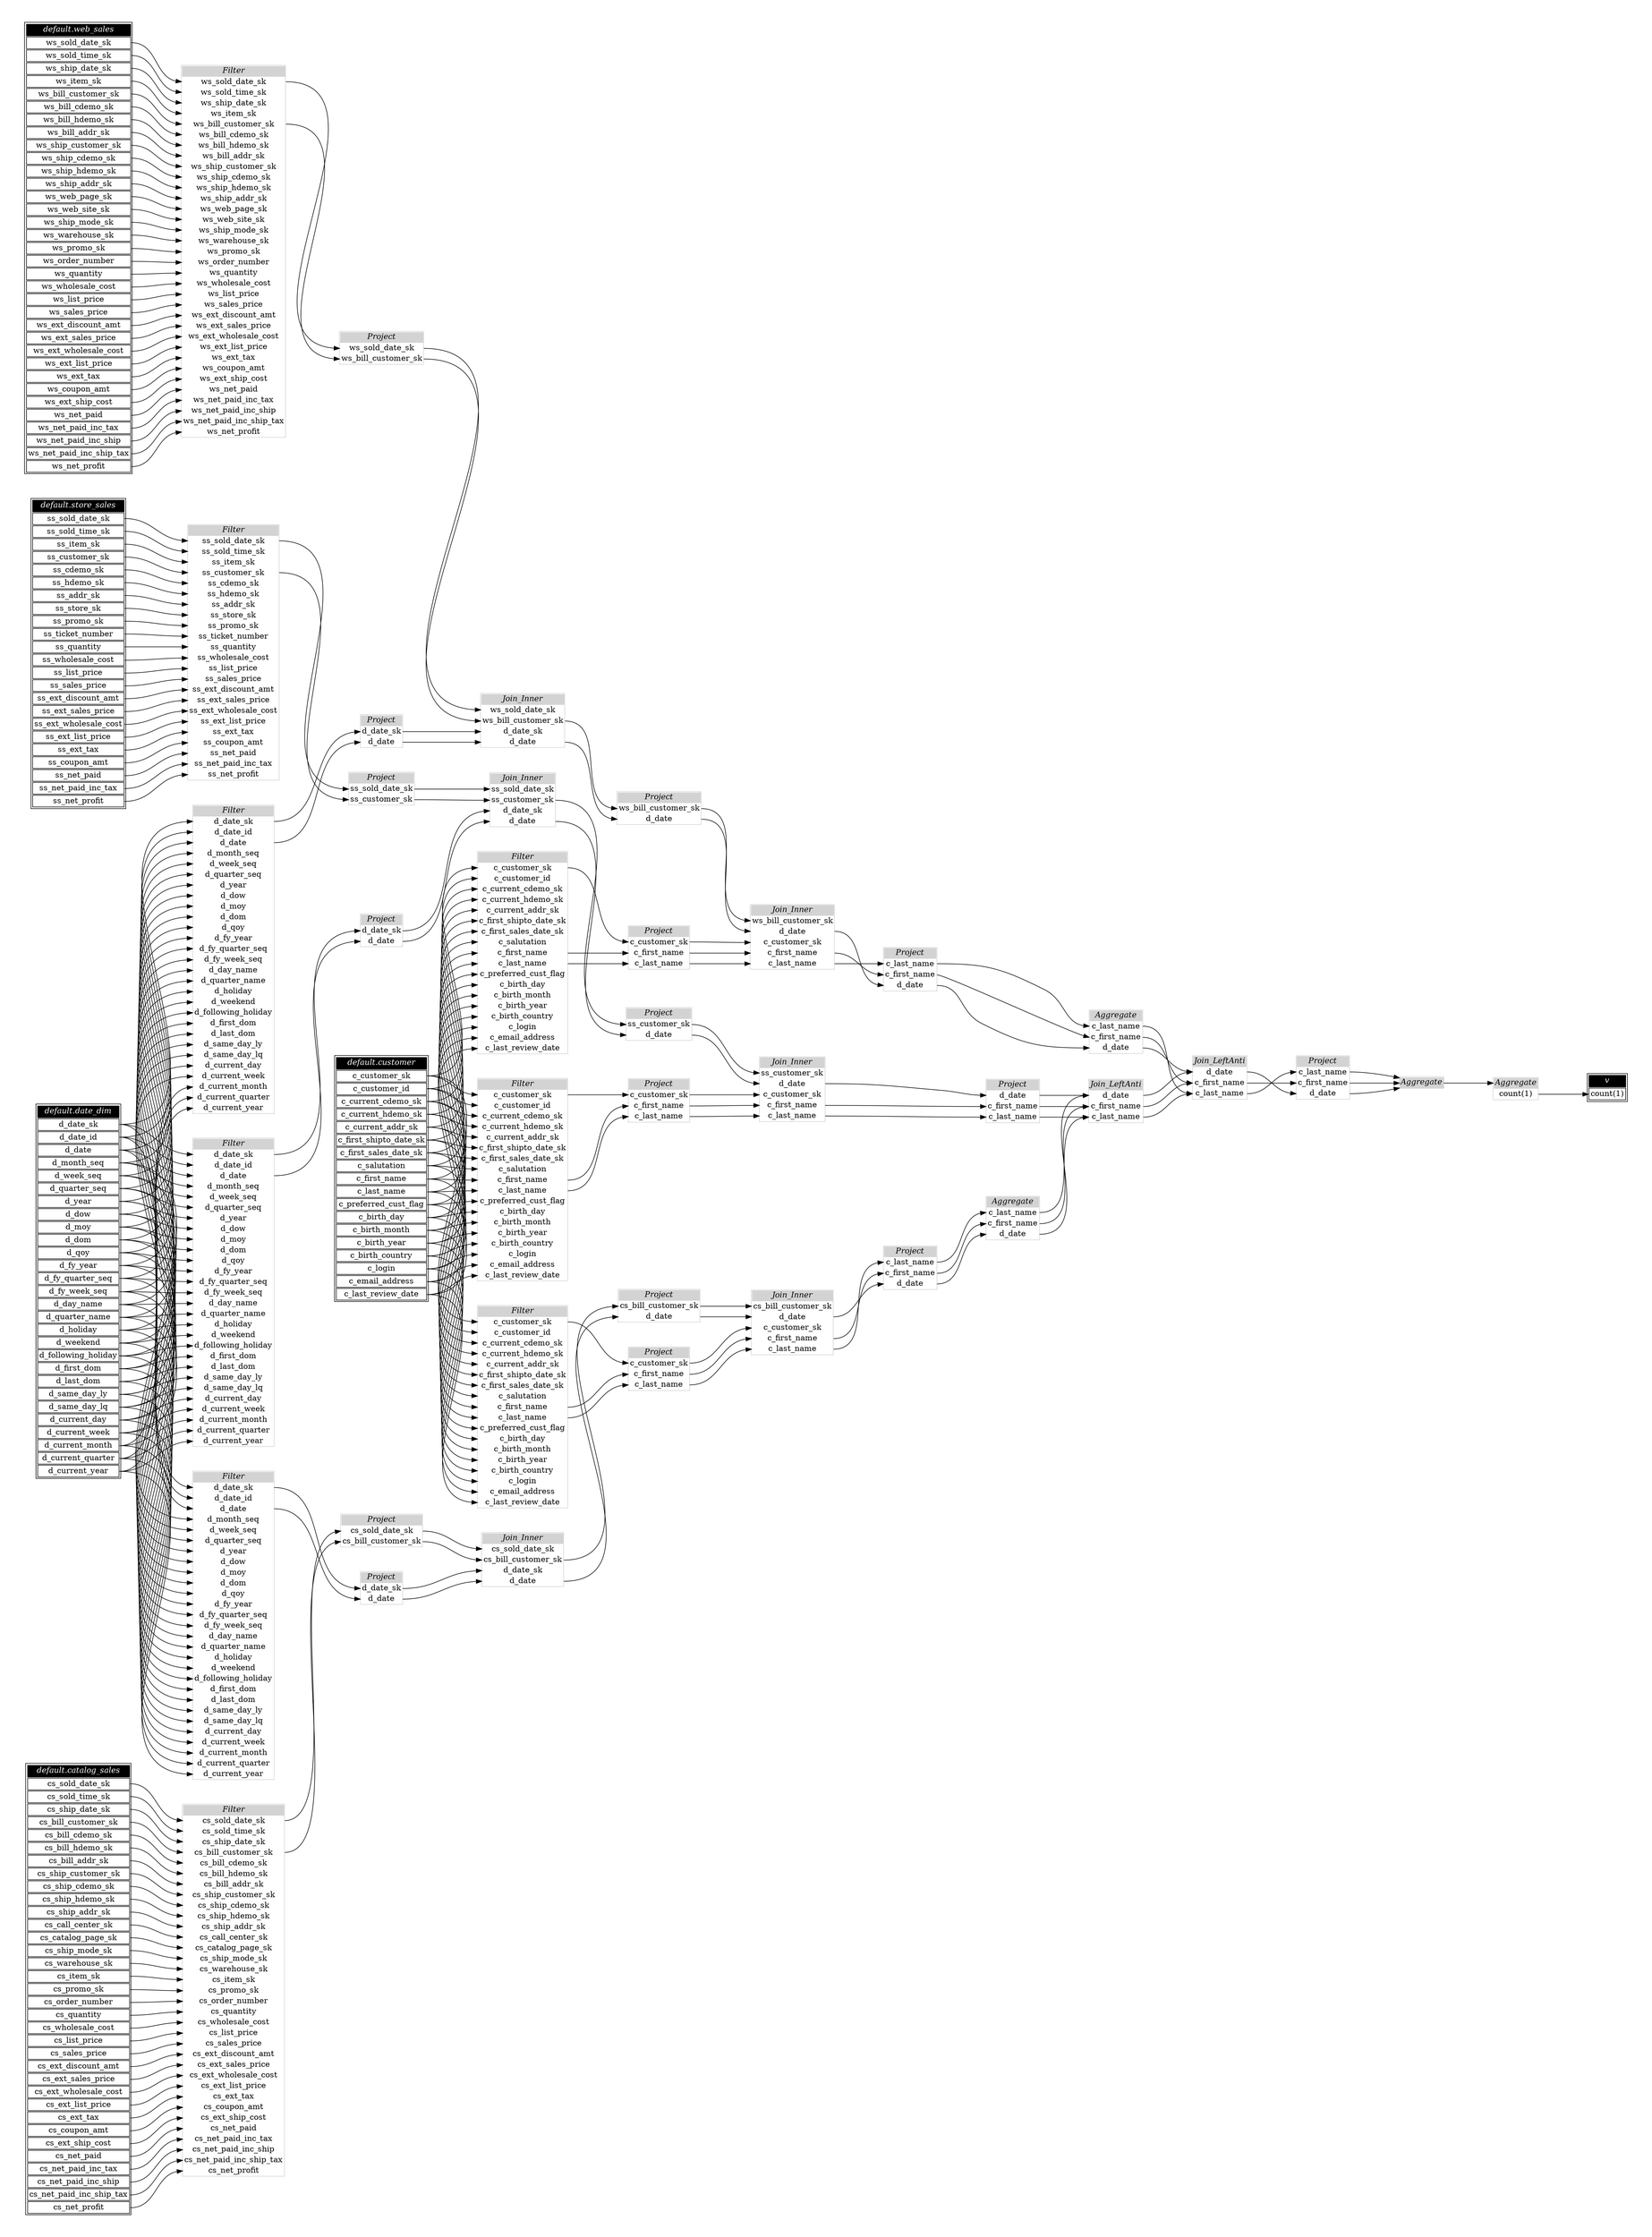 // Automatically generated by TPCDSFlowTestSuite


digraph {
  graph [pad="0.5" nodesep="0.5" ranksep="1" fontname="Helvetica" rankdir=LR];
  node [shape=plaintext]

  
"Aggregate_1a97572" [label=<
<table color="lightgray" border="1" cellborder="0" cellspacing="0">
  <tr><td bgcolor="lightgray" port="nodeName"><i>Aggregate</i></td></tr>
  <tr><td port="0">c_last_name</td></tr>
<tr><td port="1">c_first_name</td></tr>
<tr><td port="2">d_date</td></tr>
</table>>];
     

"Aggregate_71b7cf6" [label=<
<table color="lightgray" border="1" cellborder="0" cellspacing="0">
  <tr><td bgcolor="lightgray" port="nodeName"><i>Aggregate</i></td></tr>
  <tr><td port="0">count(1)</td></tr>
</table>>];
     

"Aggregate_eeb3253" [label=<
<table color="lightgray" border="1" cellborder="0" cellspacing="0">
  <tr><td bgcolor="lightgray" port="nodeName"><i>Aggregate</i></td></tr>
  
</table>>];
     

"Aggregate_f296c30" [label=<
<table color="lightgray" border="1" cellborder="0" cellspacing="0">
  <tr><td bgcolor="lightgray" port="nodeName"><i>Aggregate</i></td></tr>
  <tr><td port="0">c_last_name</td></tr>
<tr><td port="1">c_first_name</td></tr>
<tr><td port="2">d_date</td></tr>
</table>>];
     

"Filter_47641a9" [label=<
<table color="lightgray" border="1" cellborder="0" cellspacing="0">
  <tr><td bgcolor="lightgray" port="nodeName"><i>Filter</i></td></tr>
  <tr><td port="0">cs_sold_date_sk</td></tr>
<tr><td port="1">cs_sold_time_sk</td></tr>
<tr><td port="2">cs_ship_date_sk</td></tr>
<tr><td port="3">cs_bill_customer_sk</td></tr>
<tr><td port="4">cs_bill_cdemo_sk</td></tr>
<tr><td port="5">cs_bill_hdemo_sk</td></tr>
<tr><td port="6">cs_bill_addr_sk</td></tr>
<tr><td port="7">cs_ship_customer_sk</td></tr>
<tr><td port="8">cs_ship_cdemo_sk</td></tr>
<tr><td port="9">cs_ship_hdemo_sk</td></tr>
<tr><td port="10">cs_ship_addr_sk</td></tr>
<tr><td port="11">cs_call_center_sk</td></tr>
<tr><td port="12">cs_catalog_page_sk</td></tr>
<tr><td port="13">cs_ship_mode_sk</td></tr>
<tr><td port="14">cs_warehouse_sk</td></tr>
<tr><td port="15">cs_item_sk</td></tr>
<tr><td port="16">cs_promo_sk</td></tr>
<tr><td port="17">cs_order_number</td></tr>
<tr><td port="18">cs_quantity</td></tr>
<tr><td port="19">cs_wholesale_cost</td></tr>
<tr><td port="20">cs_list_price</td></tr>
<tr><td port="21">cs_sales_price</td></tr>
<tr><td port="22">cs_ext_discount_amt</td></tr>
<tr><td port="23">cs_ext_sales_price</td></tr>
<tr><td port="24">cs_ext_wholesale_cost</td></tr>
<tr><td port="25">cs_ext_list_price</td></tr>
<tr><td port="26">cs_ext_tax</td></tr>
<tr><td port="27">cs_coupon_amt</td></tr>
<tr><td port="28">cs_ext_ship_cost</td></tr>
<tr><td port="29">cs_net_paid</td></tr>
<tr><td port="30">cs_net_paid_inc_tax</td></tr>
<tr><td port="31">cs_net_paid_inc_ship</td></tr>
<tr><td port="32">cs_net_paid_inc_ship_tax</td></tr>
<tr><td port="33">cs_net_profit</td></tr>
</table>>];
     

"Filter_5eed5ad" [label=<
<table color="lightgray" border="1" cellborder="0" cellspacing="0">
  <tr><td bgcolor="lightgray" port="nodeName"><i>Filter</i></td></tr>
  <tr><td port="0">c_customer_sk</td></tr>
<tr><td port="1">c_customer_id</td></tr>
<tr><td port="2">c_current_cdemo_sk</td></tr>
<tr><td port="3">c_current_hdemo_sk</td></tr>
<tr><td port="4">c_current_addr_sk</td></tr>
<tr><td port="5">c_first_shipto_date_sk</td></tr>
<tr><td port="6">c_first_sales_date_sk</td></tr>
<tr><td port="7">c_salutation</td></tr>
<tr><td port="8">c_first_name</td></tr>
<tr><td port="9">c_last_name</td></tr>
<tr><td port="10">c_preferred_cust_flag</td></tr>
<tr><td port="11">c_birth_day</td></tr>
<tr><td port="12">c_birth_month</td></tr>
<tr><td port="13">c_birth_year</td></tr>
<tr><td port="14">c_birth_country</td></tr>
<tr><td port="15">c_login</td></tr>
<tr><td port="16">c_email_address</td></tr>
<tr><td port="17">c_last_review_date</td></tr>
</table>>];
     

"Filter_7a5659b" [label=<
<table color="lightgray" border="1" cellborder="0" cellspacing="0">
  <tr><td bgcolor="lightgray" port="nodeName"><i>Filter</i></td></tr>
  <tr><td port="0">ss_sold_date_sk</td></tr>
<tr><td port="1">ss_sold_time_sk</td></tr>
<tr><td port="2">ss_item_sk</td></tr>
<tr><td port="3">ss_customer_sk</td></tr>
<tr><td port="4">ss_cdemo_sk</td></tr>
<tr><td port="5">ss_hdemo_sk</td></tr>
<tr><td port="6">ss_addr_sk</td></tr>
<tr><td port="7">ss_store_sk</td></tr>
<tr><td port="8">ss_promo_sk</td></tr>
<tr><td port="9">ss_ticket_number</td></tr>
<tr><td port="10">ss_quantity</td></tr>
<tr><td port="11">ss_wholesale_cost</td></tr>
<tr><td port="12">ss_list_price</td></tr>
<tr><td port="13">ss_sales_price</td></tr>
<tr><td port="14">ss_ext_discount_amt</td></tr>
<tr><td port="15">ss_ext_sales_price</td></tr>
<tr><td port="16">ss_ext_wholesale_cost</td></tr>
<tr><td port="17">ss_ext_list_price</td></tr>
<tr><td port="18">ss_ext_tax</td></tr>
<tr><td port="19">ss_coupon_amt</td></tr>
<tr><td port="20">ss_net_paid</td></tr>
<tr><td port="21">ss_net_paid_inc_tax</td></tr>
<tr><td port="22">ss_net_profit</td></tr>
</table>>];
     

"Filter_8309475" [label=<
<table color="lightgray" border="1" cellborder="0" cellspacing="0">
  <tr><td bgcolor="lightgray" port="nodeName"><i>Filter</i></td></tr>
  <tr><td port="0">d_date_sk</td></tr>
<tr><td port="1">d_date_id</td></tr>
<tr><td port="2">d_date</td></tr>
<tr><td port="3">d_month_seq</td></tr>
<tr><td port="4">d_week_seq</td></tr>
<tr><td port="5">d_quarter_seq</td></tr>
<tr><td port="6">d_year</td></tr>
<tr><td port="7">d_dow</td></tr>
<tr><td port="8">d_moy</td></tr>
<tr><td port="9">d_dom</td></tr>
<tr><td port="10">d_qoy</td></tr>
<tr><td port="11">d_fy_year</td></tr>
<tr><td port="12">d_fy_quarter_seq</td></tr>
<tr><td port="13">d_fy_week_seq</td></tr>
<tr><td port="14">d_day_name</td></tr>
<tr><td port="15">d_quarter_name</td></tr>
<tr><td port="16">d_holiday</td></tr>
<tr><td port="17">d_weekend</td></tr>
<tr><td port="18">d_following_holiday</td></tr>
<tr><td port="19">d_first_dom</td></tr>
<tr><td port="20">d_last_dom</td></tr>
<tr><td port="21">d_same_day_ly</td></tr>
<tr><td port="22">d_same_day_lq</td></tr>
<tr><td port="23">d_current_day</td></tr>
<tr><td port="24">d_current_week</td></tr>
<tr><td port="25">d_current_month</td></tr>
<tr><td port="26">d_current_quarter</td></tr>
<tr><td port="27">d_current_year</td></tr>
</table>>];
     

"Filter_a800117" [label=<
<table color="lightgray" border="1" cellborder="0" cellspacing="0">
  <tr><td bgcolor="lightgray" port="nodeName"><i>Filter</i></td></tr>
  <tr><td port="0">c_customer_sk</td></tr>
<tr><td port="1">c_customer_id</td></tr>
<tr><td port="2">c_current_cdemo_sk</td></tr>
<tr><td port="3">c_current_hdemo_sk</td></tr>
<tr><td port="4">c_current_addr_sk</td></tr>
<tr><td port="5">c_first_shipto_date_sk</td></tr>
<tr><td port="6">c_first_sales_date_sk</td></tr>
<tr><td port="7">c_salutation</td></tr>
<tr><td port="8">c_first_name</td></tr>
<tr><td port="9">c_last_name</td></tr>
<tr><td port="10">c_preferred_cust_flag</td></tr>
<tr><td port="11">c_birth_day</td></tr>
<tr><td port="12">c_birth_month</td></tr>
<tr><td port="13">c_birth_year</td></tr>
<tr><td port="14">c_birth_country</td></tr>
<tr><td port="15">c_login</td></tr>
<tr><td port="16">c_email_address</td></tr>
<tr><td port="17">c_last_review_date</td></tr>
</table>>];
     

"Filter_affaf99" [label=<
<table color="lightgray" border="1" cellborder="0" cellspacing="0">
  <tr><td bgcolor="lightgray" port="nodeName"><i>Filter</i></td></tr>
  <tr><td port="0">c_customer_sk</td></tr>
<tr><td port="1">c_customer_id</td></tr>
<tr><td port="2">c_current_cdemo_sk</td></tr>
<tr><td port="3">c_current_hdemo_sk</td></tr>
<tr><td port="4">c_current_addr_sk</td></tr>
<tr><td port="5">c_first_shipto_date_sk</td></tr>
<tr><td port="6">c_first_sales_date_sk</td></tr>
<tr><td port="7">c_salutation</td></tr>
<tr><td port="8">c_first_name</td></tr>
<tr><td port="9">c_last_name</td></tr>
<tr><td port="10">c_preferred_cust_flag</td></tr>
<tr><td port="11">c_birth_day</td></tr>
<tr><td port="12">c_birth_month</td></tr>
<tr><td port="13">c_birth_year</td></tr>
<tr><td port="14">c_birth_country</td></tr>
<tr><td port="15">c_login</td></tr>
<tr><td port="16">c_email_address</td></tr>
<tr><td port="17">c_last_review_date</td></tr>
</table>>];
     

"Filter_b7b644b" [label=<
<table color="lightgray" border="1" cellborder="0" cellspacing="0">
  <tr><td bgcolor="lightgray" port="nodeName"><i>Filter</i></td></tr>
  <tr><td port="0">d_date_sk</td></tr>
<tr><td port="1">d_date_id</td></tr>
<tr><td port="2">d_date</td></tr>
<tr><td port="3">d_month_seq</td></tr>
<tr><td port="4">d_week_seq</td></tr>
<tr><td port="5">d_quarter_seq</td></tr>
<tr><td port="6">d_year</td></tr>
<tr><td port="7">d_dow</td></tr>
<tr><td port="8">d_moy</td></tr>
<tr><td port="9">d_dom</td></tr>
<tr><td port="10">d_qoy</td></tr>
<tr><td port="11">d_fy_year</td></tr>
<tr><td port="12">d_fy_quarter_seq</td></tr>
<tr><td port="13">d_fy_week_seq</td></tr>
<tr><td port="14">d_day_name</td></tr>
<tr><td port="15">d_quarter_name</td></tr>
<tr><td port="16">d_holiday</td></tr>
<tr><td port="17">d_weekend</td></tr>
<tr><td port="18">d_following_holiday</td></tr>
<tr><td port="19">d_first_dom</td></tr>
<tr><td port="20">d_last_dom</td></tr>
<tr><td port="21">d_same_day_ly</td></tr>
<tr><td port="22">d_same_day_lq</td></tr>
<tr><td port="23">d_current_day</td></tr>
<tr><td port="24">d_current_week</td></tr>
<tr><td port="25">d_current_month</td></tr>
<tr><td port="26">d_current_quarter</td></tr>
<tr><td port="27">d_current_year</td></tr>
</table>>];
     

"Filter_f145bcb" [label=<
<table color="lightgray" border="1" cellborder="0" cellspacing="0">
  <tr><td bgcolor="lightgray" port="nodeName"><i>Filter</i></td></tr>
  <tr><td port="0">d_date_sk</td></tr>
<tr><td port="1">d_date_id</td></tr>
<tr><td port="2">d_date</td></tr>
<tr><td port="3">d_month_seq</td></tr>
<tr><td port="4">d_week_seq</td></tr>
<tr><td port="5">d_quarter_seq</td></tr>
<tr><td port="6">d_year</td></tr>
<tr><td port="7">d_dow</td></tr>
<tr><td port="8">d_moy</td></tr>
<tr><td port="9">d_dom</td></tr>
<tr><td port="10">d_qoy</td></tr>
<tr><td port="11">d_fy_year</td></tr>
<tr><td port="12">d_fy_quarter_seq</td></tr>
<tr><td port="13">d_fy_week_seq</td></tr>
<tr><td port="14">d_day_name</td></tr>
<tr><td port="15">d_quarter_name</td></tr>
<tr><td port="16">d_holiday</td></tr>
<tr><td port="17">d_weekend</td></tr>
<tr><td port="18">d_following_holiday</td></tr>
<tr><td port="19">d_first_dom</td></tr>
<tr><td port="20">d_last_dom</td></tr>
<tr><td port="21">d_same_day_ly</td></tr>
<tr><td port="22">d_same_day_lq</td></tr>
<tr><td port="23">d_current_day</td></tr>
<tr><td port="24">d_current_week</td></tr>
<tr><td port="25">d_current_month</td></tr>
<tr><td port="26">d_current_quarter</td></tr>
<tr><td port="27">d_current_year</td></tr>
</table>>];
     

"Filter_f928825" [label=<
<table color="lightgray" border="1" cellborder="0" cellspacing="0">
  <tr><td bgcolor="lightgray" port="nodeName"><i>Filter</i></td></tr>
  <tr><td port="0">ws_sold_date_sk</td></tr>
<tr><td port="1">ws_sold_time_sk</td></tr>
<tr><td port="2">ws_ship_date_sk</td></tr>
<tr><td port="3">ws_item_sk</td></tr>
<tr><td port="4">ws_bill_customer_sk</td></tr>
<tr><td port="5">ws_bill_cdemo_sk</td></tr>
<tr><td port="6">ws_bill_hdemo_sk</td></tr>
<tr><td port="7">ws_bill_addr_sk</td></tr>
<tr><td port="8">ws_ship_customer_sk</td></tr>
<tr><td port="9">ws_ship_cdemo_sk</td></tr>
<tr><td port="10">ws_ship_hdemo_sk</td></tr>
<tr><td port="11">ws_ship_addr_sk</td></tr>
<tr><td port="12">ws_web_page_sk</td></tr>
<tr><td port="13">ws_web_site_sk</td></tr>
<tr><td port="14">ws_ship_mode_sk</td></tr>
<tr><td port="15">ws_warehouse_sk</td></tr>
<tr><td port="16">ws_promo_sk</td></tr>
<tr><td port="17">ws_order_number</td></tr>
<tr><td port="18">ws_quantity</td></tr>
<tr><td port="19">ws_wholesale_cost</td></tr>
<tr><td port="20">ws_list_price</td></tr>
<tr><td port="21">ws_sales_price</td></tr>
<tr><td port="22">ws_ext_discount_amt</td></tr>
<tr><td port="23">ws_ext_sales_price</td></tr>
<tr><td port="24">ws_ext_wholesale_cost</td></tr>
<tr><td port="25">ws_ext_list_price</td></tr>
<tr><td port="26">ws_ext_tax</td></tr>
<tr><td port="27">ws_coupon_amt</td></tr>
<tr><td port="28">ws_ext_ship_cost</td></tr>
<tr><td port="29">ws_net_paid</td></tr>
<tr><td port="30">ws_net_paid_inc_tax</td></tr>
<tr><td port="31">ws_net_paid_inc_ship</td></tr>
<tr><td port="32">ws_net_paid_inc_ship_tax</td></tr>
<tr><td port="33">ws_net_profit</td></tr>
</table>>];
     

"Join_Inner_0f04d06" [label=<
<table color="lightgray" border="1" cellborder="0" cellspacing="0">
  <tr><td bgcolor="lightgray" port="nodeName"><i>Join_Inner</i></td></tr>
  <tr><td port="0">ss_customer_sk</td></tr>
<tr><td port="1">d_date</td></tr>
<tr><td port="2">c_customer_sk</td></tr>
<tr><td port="3">c_first_name</td></tr>
<tr><td port="4">c_last_name</td></tr>
</table>>];
     

"Join_Inner_22a5f92" [label=<
<table color="lightgray" border="1" cellborder="0" cellspacing="0">
  <tr><td bgcolor="lightgray" port="nodeName"><i>Join_Inner</i></td></tr>
  <tr><td port="0">cs_sold_date_sk</td></tr>
<tr><td port="1">cs_bill_customer_sk</td></tr>
<tr><td port="2">d_date_sk</td></tr>
<tr><td port="3">d_date</td></tr>
</table>>];
     

"Join_Inner_2de80f6" [label=<
<table color="lightgray" border="1" cellborder="0" cellspacing="0">
  <tr><td bgcolor="lightgray" port="nodeName"><i>Join_Inner</i></td></tr>
  <tr><td port="0">ss_sold_date_sk</td></tr>
<tr><td port="1">ss_customer_sk</td></tr>
<tr><td port="2">d_date_sk</td></tr>
<tr><td port="3">d_date</td></tr>
</table>>];
     

"Join_Inner_a2c4d9a" [label=<
<table color="lightgray" border="1" cellborder="0" cellspacing="0">
  <tr><td bgcolor="lightgray" port="nodeName"><i>Join_Inner</i></td></tr>
  <tr><td port="0">ws_sold_date_sk</td></tr>
<tr><td port="1">ws_bill_customer_sk</td></tr>
<tr><td port="2">d_date_sk</td></tr>
<tr><td port="3">d_date</td></tr>
</table>>];
     

"Join_Inner_d5db196" [label=<
<table color="lightgray" border="1" cellborder="0" cellspacing="0">
  <tr><td bgcolor="lightgray" port="nodeName"><i>Join_Inner</i></td></tr>
  <tr><td port="0">ws_bill_customer_sk</td></tr>
<tr><td port="1">d_date</td></tr>
<tr><td port="2">c_customer_sk</td></tr>
<tr><td port="3">c_first_name</td></tr>
<tr><td port="4">c_last_name</td></tr>
</table>>];
     

"Join_Inner_f3b2103" [label=<
<table color="lightgray" border="1" cellborder="0" cellspacing="0">
  <tr><td bgcolor="lightgray" port="nodeName"><i>Join_Inner</i></td></tr>
  <tr><td port="0">cs_bill_customer_sk</td></tr>
<tr><td port="1">d_date</td></tr>
<tr><td port="2">c_customer_sk</td></tr>
<tr><td port="3">c_first_name</td></tr>
<tr><td port="4">c_last_name</td></tr>
</table>>];
     

"Join_LeftAnti_041c6d5" [label=<
<table color="lightgray" border="1" cellborder="0" cellspacing="0">
  <tr><td bgcolor="lightgray" port="nodeName"><i>Join_LeftAnti</i></td></tr>
  <tr><td port="0">d_date</td></tr>
<tr><td port="1">c_first_name</td></tr>
<tr><td port="2">c_last_name</td></tr>
</table>>];
     

"Join_LeftAnti_b31571e" [label=<
<table color="lightgray" border="1" cellborder="0" cellspacing="0">
  <tr><td bgcolor="lightgray" port="nodeName"><i>Join_LeftAnti</i></td></tr>
  <tr><td port="0">d_date</td></tr>
<tr><td port="1">c_first_name</td></tr>
<tr><td port="2">c_last_name</td></tr>
</table>>];
     

"Project_0d5abb8" [label=<
<table color="lightgray" border="1" cellborder="0" cellspacing="0">
  <tr><td bgcolor="lightgray" port="nodeName"><i>Project</i></td></tr>
  <tr><td port="0">c_customer_sk</td></tr>
<tr><td port="1">c_first_name</td></tr>
<tr><td port="2">c_last_name</td></tr>
</table>>];
     

"Project_0fc11b2" [label=<
<table color="lightgray" border="1" cellborder="0" cellspacing="0">
  <tr><td bgcolor="lightgray" port="nodeName"><i>Project</i></td></tr>
  <tr><td port="0">ws_bill_customer_sk</td></tr>
<tr><td port="1">d_date</td></tr>
</table>>];
     

"Project_208062e" [label=<
<table color="lightgray" border="1" cellborder="0" cellspacing="0">
  <tr><td bgcolor="lightgray" port="nodeName"><i>Project</i></td></tr>
  <tr><td port="0">d_date_sk</td></tr>
<tr><td port="1">d_date</td></tr>
</table>>];
     

"Project_245614b" [label=<
<table color="lightgray" border="1" cellborder="0" cellspacing="0">
  <tr><td bgcolor="lightgray" port="nodeName"><i>Project</i></td></tr>
  <tr><td port="0">ws_sold_date_sk</td></tr>
<tr><td port="1">ws_bill_customer_sk</td></tr>
</table>>];
     

"Project_2b08aef" [label=<
<table color="lightgray" border="1" cellborder="0" cellspacing="0">
  <tr><td bgcolor="lightgray" port="nodeName"><i>Project</i></td></tr>
  <tr><td port="0">ss_customer_sk</td></tr>
<tr><td port="1">d_date</td></tr>
</table>>];
     

"Project_35762c7" [label=<
<table color="lightgray" border="1" cellborder="0" cellspacing="0">
  <tr><td bgcolor="lightgray" port="nodeName"><i>Project</i></td></tr>
  <tr><td port="0">cs_bill_customer_sk</td></tr>
<tr><td port="1">d_date</td></tr>
</table>>];
     

"Project_3b395a5" [label=<
<table color="lightgray" border="1" cellborder="0" cellspacing="0">
  <tr><td bgcolor="lightgray" port="nodeName"><i>Project</i></td></tr>
  <tr><td port="0">cs_sold_date_sk</td></tr>
<tr><td port="1">cs_bill_customer_sk</td></tr>
</table>>];
     

"Project_3bbb72b" [label=<
<table color="lightgray" border="1" cellborder="0" cellspacing="0">
  <tr><td bgcolor="lightgray" port="nodeName"><i>Project</i></td></tr>
  <tr><td port="0">c_customer_sk</td></tr>
<tr><td port="1">c_first_name</td></tr>
<tr><td port="2">c_last_name</td></tr>
</table>>];
     

"Project_47107bc" [label=<
<table color="lightgray" border="1" cellborder="0" cellspacing="0">
  <tr><td bgcolor="lightgray" port="nodeName"><i>Project</i></td></tr>
  <tr><td port="0">d_date</td></tr>
<tr><td port="1">c_first_name</td></tr>
<tr><td port="2">c_last_name</td></tr>
</table>>];
     

"Project_77bbd5e" [label=<
<table color="lightgray" border="1" cellborder="0" cellspacing="0">
  <tr><td bgcolor="lightgray" port="nodeName"><i>Project</i></td></tr>
  <tr><td port="0">ss_sold_date_sk</td></tr>
<tr><td port="1">ss_customer_sk</td></tr>
</table>>];
     

"Project_9c6850f" [label=<
<table color="lightgray" border="1" cellborder="0" cellspacing="0">
  <tr><td bgcolor="lightgray" port="nodeName"><i>Project</i></td></tr>
  <tr><td port="0">c_last_name</td></tr>
<tr><td port="1">c_first_name</td></tr>
<tr><td port="2">d_date</td></tr>
</table>>];
     

"Project_9d7f65c" [label=<
<table color="lightgray" border="1" cellborder="0" cellspacing="0">
  <tr><td bgcolor="lightgray" port="nodeName"><i>Project</i></td></tr>
  <tr><td port="0">c_customer_sk</td></tr>
<tr><td port="1">c_first_name</td></tr>
<tr><td port="2">c_last_name</td></tr>
</table>>];
     

"Project_d3e5f1a" [label=<
<table color="lightgray" border="1" cellborder="0" cellspacing="0">
  <tr><td bgcolor="lightgray" port="nodeName"><i>Project</i></td></tr>
  <tr><td port="0">c_last_name</td></tr>
<tr><td port="1">c_first_name</td></tr>
<tr><td port="2">d_date</td></tr>
</table>>];
     

"Project_d672c2c" [label=<
<table color="lightgray" border="1" cellborder="0" cellspacing="0">
  <tr><td bgcolor="lightgray" port="nodeName"><i>Project</i></td></tr>
  <tr><td port="0">c_last_name</td></tr>
<tr><td port="1">c_first_name</td></tr>
<tr><td port="2">d_date</td></tr>
</table>>];
     

"Project_e4892b1" [label=<
<table color="lightgray" border="1" cellborder="0" cellspacing="0">
  <tr><td bgcolor="lightgray" port="nodeName"><i>Project</i></td></tr>
  <tr><td port="0">d_date_sk</td></tr>
<tr><td port="1">d_date</td></tr>
</table>>];
     

"Project_e52df41" [label=<
<table color="lightgray" border="1" cellborder="0" cellspacing="0">
  <tr><td bgcolor="lightgray" port="nodeName"><i>Project</i></td></tr>
  <tr><td port="0">d_date_sk</td></tr>
<tr><td port="1">d_date</td></tr>
</table>>];
     

"default.catalog_sales" [color="black" label=<
<table>
  <tr><td bgcolor="black" port="nodeName"><i><font color="white">default.catalog_sales</font></i></td></tr>
  <tr><td port="0">cs_sold_date_sk</td></tr>
<tr><td port="1">cs_sold_time_sk</td></tr>
<tr><td port="2">cs_ship_date_sk</td></tr>
<tr><td port="3">cs_bill_customer_sk</td></tr>
<tr><td port="4">cs_bill_cdemo_sk</td></tr>
<tr><td port="5">cs_bill_hdemo_sk</td></tr>
<tr><td port="6">cs_bill_addr_sk</td></tr>
<tr><td port="7">cs_ship_customer_sk</td></tr>
<tr><td port="8">cs_ship_cdemo_sk</td></tr>
<tr><td port="9">cs_ship_hdemo_sk</td></tr>
<tr><td port="10">cs_ship_addr_sk</td></tr>
<tr><td port="11">cs_call_center_sk</td></tr>
<tr><td port="12">cs_catalog_page_sk</td></tr>
<tr><td port="13">cs_ship_mode_sk</td></tr>
<tr><td port="14">cs_warehouse_sk</td></tr>
<tr><td port="15">cs_item_sk</td></tr>
<tr><td port="16">cs_promo_sk</td></tr>
<tr><td port="17">cs_order_number</td></tr>
<tr><td port="18">cs_quantity</td></tr>
<tr><td port="19">cs_wholesale_cost</td></tr>
<tr><td port="20">cs_list_price</td></tr>
<tr><td port="21">cs_sales_price</td></tr>
<tr><td port="22">cs_ext_discount_amt</td></tr>
<tr><td port="23">cs_ext_sales_price</td></tr>
<tr><td port="24">cs_ext_wholesale_cost</td></tr>
<tr><td port="25">cs_ext_list_price</td></tr>
<tr><td port="26">cs_ext_tax</td></tr>
<tr><td port="27">cs_coupon_amt</td></tr>
<tr><td port="28">cs_ext_ship_cost</td></tr>
<tr><td port="29">cs_net_paid</td></tr>
<tr><td port="30">cs_net_paid_inc_tax</td></tr>
<tr><td port="31">cs_net_paid_inc_ship</td></tr>
<tr><td port="32">cs_net_paid_inc_ship_tax</td></tr>
<tr><td port="33">cs_net_profit</td></tr>
</table>>];
     

"default.customer" [color="black" label=<
<table>
  <tr><td bgcolor="black" port="nodeName"><i><font color="white">default.customer</font></i></td></tr>
  <tr><td port="0">c_customer_sk</td></tr>
<tr><td port="1">c_customer_id</td></tr>
<tr><td port="2">c_current_cdemo_sk</td></tr>
<tr><td port="3">c_current_hdemo_sk</td></tr>
<tr><td port="4">c_current_addr_sk</td></tr>
<tr><td port="5">c_first_shipto_date_sk</td></tr>
<tr><td port="6">c_first_sales_date_sk</td></tr>
<tr><td port="7">c_salutation</td></tr>
<tr><td port="8">c_first_name</td></tr>
<tr><td port="9">c_last_name</td></tr>
<tr><td port="10">c_preferred_cust_flag</td></tr>
<tr><td port="11">c_birth_day</td></tr>
<tr><td port="12">c_birth_month</td></tr>
<tr><td port="13">c_birth_year</td></tr>
<tr><td port="14">c_birth_country</td></tr>
<tr><td port="15">c_login</td></tr>
<tr><td port="16">c_email_address</td></tr>
<tr><td port="17">c_last_review_date</td></tr>
</table>>];
     

"default.date_dim" [color="black" label=<
<table>
  <tr><td bgcolor="black" port="nodeName"><i><font color="white">default.date_dim</font></i></td></tr>
  <tr><td port="0">d_date_sk</td></tr>
<tr><td port="1">d_date_id</td></tr>
<tr><td port="2">d_date</td></tr>
<tr><td port="3">d_month_seq</td></tr>
<tr><td port="4">d_week_seq</td></tr>
<tr><td port="5">d_quarter_seq</td></tr>
<tr><td port="6">d_year</td></tr>
<tr><td port="7">d_dow</td></tr>
<tr><td port="8">d_moy</td></tr>
<tr><td port="9">d_dom</td></tr>
<tr><td port="10">d_qoy</td></tr>
<tr><td port="11">d_fy_year</td></tr>
<tr><td port="12">d_fy_quarter_seq</td></tr>
<tr><td port="13">d_fy_week_seq</td></tr>
<tr><td port="14">d_day_name</td></tr>
<tr><td port="15">d_quarter_name</td></tr>
<tr><td port="16">d_holiday</td></tr>
<tr><td port="17">d_weekend</td></tr>
<tr><td port="18">d_following_holiday</td></tr>
<tr><td port="19">d_first_dom</td></tr>
<tr><td port="20">d_last_dom</td></tr>
<tr><td port="21">d_same_day_ly</td></tr>
<tr><td port="22">d_same_day_lq</td></tr>
<tr><td port="23">d_current_day</td></tr>
<tr><td port="24">d_current_week</td></tr>
<tr><td port="25">d_current_month</td></tr>
<tr><td port="26">d_current_quarter</td></tr>
<tr><td port="27">d_current_year</td></tr>
</table>>];
     

"default.store_sales" [color="black" label=<
<table>
  <tr><td bgcolor="black" port="nodeName"><i><font color="white">default.store_sales</font></i></td></tr>
  <tr><td port="0">ss_sold_date_sk</td></tr>
<tr><td port="1">ss_sold_time_sk</td></tr>
<tr><td port="2">ss_item_sk</td></tr>
<tr><td port="3">ss_customer_sk</td></tr>
<tr><td port="4">ss_cdemo_sk</td></tr>
<tr><td port="5">ss_hdemo_sk</td></tr>
<tr><td port="6">ss_addr_sk</td></tr>
<tr><td port="7">ss_store_sk</td></tr>
<tr><td port="8">ss_promo_sk</td></tr>
<tr><td port="9">ss_ticket_number</td></tr>
<tr><td port="10">ss_quantity</td></tr>
<tr><td port="11">ss_wholesale_cost</td></tr>
<tr><td port="12">ss_list_price</td></tr>
<tr><td port="13">ss_sales_price</td></tr>
<tr><td port="14">ss_ext_discount_amt</td></tr>
<tr><td port="15">ss_ext_sales_price</td></tr>
<tr><td port="16">ss_ext_wholesale_cost</td></tr>
<tr><td port="17">ss_ext_list_price</td></tr>
<tr><td port="18">ss_ext_tax</td></tr>
<tr><td port="19">ss_coupon_amt</td></tr>
<tr><td port="20">ss_net_paid</td></tr>
<tr><td port="21">ss_net_paid_inc_tax</td></tr>
<tr><td port="22">ss_net_profit</td></tr>
</table>>];
     

"default.web_sales" [color="black" label=<
<table>
  <tr><td bgcolor="black" port="nodeName"><i><font color="white">default.web_sales</font></i></td></tr>
  <tr><td port="0">ws_sold_date_sk</td></tr>
<tr><td port="1">ws_sold_time_sk</td></tr>
<tr><td port="2">ws_ship_date_sk</td></tr>
<tr><td port="3">ws_item_sk</td></tr>
<tr><td port="4">ws_bill_customer_sk</td></tr>
<tr><td port="5">ws_bill_cdemo_sk</td></tr>
<tr><td port="6">ws_bill_hdemo_sk</td></tr>
<tr><td port="7">ws_bill_addr_sk</td></tr>
<tr><td port="8">ws_ship_customer_sk</td></tr>
<tr><td port="9">ws_ship_cdemo_sk</td></tr>
<tr><td port="10">ws_ship_hdemo_sk</td></tr>
<tr><td port="11">ws_ship_addr_sk</td></tr>
<tr><td port="12">ws_web_page_sk</td></tr>
<tr><td port="13">ws_web_site_sk</td></tr>
<tr><td port="14">ws_ship_mode_sk</td></tr>
<tr><td port="15">ws_warehouse_sk</td></tr>
<tr><td port="16">ws_promo_sk</td></tr>
<tr><td port="17">ws_order_number</td></tr>
<tr><td port="18">ws_quantity</td></tr>
<tr><td port="19">ws_wholesale_cost</td></tr>
<tr><td port="20">ws_list_price</td></tr>
<tr><td port="21">ws_sales_price</td></tr>
<tr><td port="22">ws_ext_discount_amt</td></tr>
<tr><td port="23">ws_ext_sales_price</td></tr>
<tr><td port="24">ws_ext_wholesale_cost</td></tr>
<tr><td port="25">ws_ext_list_price</td></tr>
<tr><td port="26">ws_ext_tax</td></tr>
<tr><td port="27">ws_coupon_amt</td></tr>
<tr><td port="28">ws_ext_ship_cost</td></tr>
<tr><td port="29">ws_net_paid</td></tr>
<tr><td port="30">ws_net_paid_inc_tax</td></tr>
<tr><td port="31">ws_net_paid_inc_ship</td></tr>
<tr><td port="32">ws_net_paid_inc_ship_tax</td></tr>
<tr><td port="33">ws_net_profit</td></tr>
</table>>];
     

"v" [color="black" label=<
<table>
  <tr><td bgcolor="black" port="nodeName"><i><font color="white">v</font></i></td></tr>
  <tr><td port="0">count(1)</td></tr>
</table>>];
     
  "Aggregate_1a97572":0 -> "Join_LeftAnti_041c6d5":2;
"Aggregate_1a97572":1 -> "Join_LeftAnti_041c6d5":1;
"Aggregate_1a97572":2 -> "Join_LeftAnti_041c6d5":0;
"Aggregate_71b7cf6":0 -> "v":0;
"Aggregate_eeb3253":nodeName -> "Aggregate_71b7cf6":nodeName;
"Aggregate_f296c30":0 -> "Join_LeftAnti_b31571e":2;
"Aggregate_f296c30":1 -> "Join_LeftAnti_b31571e":1;
"Aggregate_f296c30":2 -> "Join_LeftAnti_b31571e":0;
"Filter_47641a9":0 -> "Project_3b395a5":0;
"Filter_47641a9":3 -> "Project_3b395a5":1;
"Filter_5eed5ad":0 -> "Project_9d7f65c":0;
"Filter_5eed5ad":8 -> "Project_9d7f65c":1;
"Filter_5eed5ad":9 -> "Project_9d7f65c":2;
"Filter_7a5659b":0 -> "Project_77bbd5e":0;
"Filter_7a5659b":3 -> "Project_77bbd5e":1;
"Filter_8309475":0 -> "Project_e4892b1":0;
"Filter_8309475":2 -> "Project_e4892b1":1;
"Filter_a800117":0 -> "Project_0d5abb8":0;
"Filter_a800117":8 -> "Project_0d5abb8":1;
"Filter_a800117":9 -> "Project_0d5abb8":2;
"Filter_affaf99":0 -> "Project_3bbb72b":0;
"Filter_affaf99":8 -> "Project_3bbb72b":1;
"Filter_affaf99":9 -> "Project_3bbb72b":2;
"Filter_b7b644b":0 -> "Project_e52df41":0;
"Filter_b7b644b":2 -> "Project_e52df41":1;
"Filter_f145bcb":0 -> "Project_208062e":0;
"Filter_f145bcb":2 -> "Project_208062e":1;
"Filter_f928825":0 -> "Project_245614b":0;
"Filter_f928825":4 -> "Project_245614b":1;
"Join_Inner_0f04d06":1 -> "Project_47107bc":0;
"Join_Inner_0f04d06":3 -> "Project_47107bc":1;
"Join_Inner_0f04d06":4 -> "Project_47107bc":2;
"Join_Inner_22a5f92":1 -> "Project_35762c7":0;
"Join_Inner_22a5f92":3 -> "Project_35762c7":1;
"Join_Inner_2de80f6":1 -> "Project_2b08aef":0;
"Join_Inner_2de80f6":3 -> "Project_2b08aef":1;
"Join_Inner_a2c4d9a":1 -> "Project_0fc11b2":0;
"Join_Inner_a2c4d9a":3 -> "Project_0fc11b2":1;
"Join_Inner_d5db196":1 -> "Project_9c6850f":2;
"Join_Inner_d5db196":3 -> "Project_9c6850f":1;
"Join_Inner_d5db196":4 -> "Project_9c6850f":0;
"Join_Inner_f3b2103":1 -> "Project_d672c2c":2;
"Join_Inner_f3b2103":3 -> "Project_d672c2c":1;
"Join_Inner_f3b2103":4 -> "Project_d672c2c":0;
"Join_LeftAnti_041c6d5":0 -> "Project_d3e5f1a":2;
"Join_LeftAnti_041c6d5":1 -> "Project_d3e5f1a":1;
"Join_LeftAnti_041c6d5":2 -> "Project_d3e5f1a":0;
"Join_LeftAnti_b31571e":0 -> "Join_LeftAnti_041c6d5":0;
"Join_LeftAnti_b31571e":1 -> "Join_LeftAnti_041c6d5":1;
"Join_LeftAnti_b31571e":2 -> "Join_LeftAnti_041c6d5":2;
"Project_0d5abb8":0 -> "Join_Inner_f3b2103":2;
"Project_0d5abb8":1 -> "Join_Inner_f3b2103":3;
"Project_0d5abb8":2 -> "Join_Inner_f3b2103":4;
"Project_0fc11b2":0 -> "Join_Inner_d5db196":0;
"Project_0fc11b2":1 -> "Join_Inner_d5db196":1;
"Project_208062e":0 -> "Join_Inner_a2c4d9a":2;
"Project_208062e":1 -> "Join_Inner_a2c4d9a":3;
"Project_245614b":0 -> "Join_Inner_a2c4d9a":0;
"Project_245614b":1 -> "Join_Inner_a2c4d9a":1;
"Project_2b08aef":0 -> "Join_Inner_0f04d06":0;
"Project_2b08aef":1 -> "Join_Inner_0f04d06":1;
"Project_35762c7":0 -> "Join_Inner_f3b2103":0;
"Project_35762c7":1 -> "Join_Inner_f3b2103":1;
"Project_3b395a5":0 -> "Join_Inner_22a5f92":0;
"Project_3b395a5":1 -> "Join_Inner_22a5f92":1;
"Project_3bbb72b":0 -> "Join_Inner_d5db196":2;
"Project_3bbb72b":1 -> "Join_Inner_d5db196":3;
"Project_3bbb72b":2 -> "Join_Inner_d5db196":4;
"Project_47107bc":0 -> "Join_LeftAnti_b31571e":0;
"Project_47107bc":1 -> "Join_LeftAnti_b31571e":1;
"Project_47107bc":2 -> "Join_LeftAnti_b31571e":2;
"Project_77bbd5e":0 -> "Join_Inner_2de80f6":0;
"Project_77bbd5e":1 -> "Join_Inner_2de80f6":1;
"Project_9c6850f":0 -> "Aggregate_1a97572":0;
"Project_9c6850f":1 -> "Aggregate_1a97572":1;
"Project_9c6850f":2 -> "Aggregate_1a97572":2;
"Project_9d7f65c":0 -> "Join_Inner_0f04d06":2;
"Project_9d7f65c":1 -> "Join_Inner_0f04d06":3;
"Project_9d7f65c":2 -> "Join_Inner_0f04d06":4;
"Project_d3e5f1a":0 -> "Aggregate_eeb3253":nodeName;
"Project_d3e5f1a":1 -> "Aggregate_eeb3253":nodeName;
"Project_d3e5f1a":2 -> "Aggregate_eeb3253":nodeName;
"Project_d672c2c":0 -> "Aggregate_f296c30":0;
"Project_d672c2c":1 -> "Aggregate_f296c30":1;
"Project_d672c2c":2 -> "Aggregate_f296c30":2;
"Project_e4892b1":0 -> "Join_Inner_2de80f6":2;
"Project_e4892b1":1 -> "Join_Inner_2de80f6":3;
"Project_e52df41":0 -> "Join_Inner_22a5f92":2;
"Project_e52df41":1 -> "Join_Inner_22a5f92":3;
"default.catalog_sales":0 -> "Filter_47641a9":0;
"default.catalog_sales":1 -> "Filter_47641a9":1;
"default.catalog_sales":10 -> "Filter_47641a9":10;
"default.catalog_sales":11 -> "Filter_47641a9":11;
"default.catalog_sales":12 -> "Filter_47641a9":12;
"default.catalog_sales":13 -> "Filter_47641a9":13;
"default.catalog_sales":14 -> "Filter_47641a9":14;
"default.catalog_sales":15 -> "Filter_47641a9":15;
"default.catalog_sales":16 -> "Filter_47641a9":16;
"default.catalog_sales":17 -> "Filter_47641a9":17;
"default.catalog_sales":18 -> "Filter_47641a9":18;
"default.catalog_sales":19 -> "Filter_47641a9":19;
"default.catalog_sales":2 -> "Filter_47641a9":2;
"default.catalog_sales":20 -> "Filter_47641a9":20;
"default.catalog_sales":21 -> "Filter_47641a9":21;
"default.catalog_sales":22 -> "Filter_47641a9":22;
"default.catalog_sales":23 -> "Filter_47641a9":23;
"default.catalog_sales":24 -> "Filter_47641a9":24;
"default.catalog_sales":25 -> "Filter_47641a9":25;
"default.catalog_sales":26 -> "Filter_47641a9":26;
"default.catalog_sales":27 -> "Filter_47641a9":27;
"default.catalog_sales":28 -> "Filter_47641a9":28;
"default.catalog_sales":29 -> "Filter_47641a9":29;
"default.catalog_sales":3 -> "Filter_47641a9":3;
"default.catalog_sales":30 -> "Filter_47641a9":30;
"default.catalog_sales":31 -> "Filter_47641a9":31;
"default.catalog_sales":32 -> "Filter_47641a9":32;
"default.catalog_sales":33 -> "Filter_47641a9":33;
"default.catalog_sales":4 -> "Filter_47641a9":4;
"default.catalog_sales":5 -> "Filter_47641a9":5;
"default.catalog_sales":6 -> "Filter_47641a9":6;
"default.catalog_sales":7 -> "Filter_47641a9":7;
"default.catalog_sales":8 -> "Filter_47641a9":8;
"default.catalog_sales":9 -> "Filter_47641a9":9;
"default.customer":0 -> "Filter_5eed5ad":0;
"default.customer":0 -> "Filter_a800117":0;
"default.customer":0 -> "Filter_affaf99":0;
"default.customer":1 -> "Filter_5eed5ad":1;
"default.customer":1 -> "Filter_a800117":1;
"default.customer":1 -> "Filter_affaf99":1;
"default.customer":10 -> "Filter_5eed5ad":10;
"default.customer":10 -> "Filter_a800117":10;
"default.customer":10 -> "Filter_affaf99":10;
"default.customer":11 -> "Filter_5eed5ad":11;
"default.customer":11 -> "Filter_a800117":11;
"default.customer":11 -> "Filter_affaf99":11;
"default.customer":12 -> "Filter_5eed5ad":12;
"default.customer":12 -> "Filter_a800117":12;
"default.customer":12 -> "Filter_affaf99":12;
"default.customer":13 -> "Filter_5eed5ad":13;
"default.customer":13 -> "Filter_a800117":13;
"default.customer":13 -> "Filter_affaf99":13;
"default.customer":14 -> "Filter_5eed5ad":14;
"default.customer":14 -> "Filter_a800117":14;
"default.customer":14 -> "Filter_affaf99":14;
"default.customer":15 -> "Filter_5eed5ad":15;
"default.customer":15 -> "Filter_a800117":15;
"default.customer":15 -> "Filter_affaf99":15;
"default.customer":16 -> "Filter_5eed5ad":16;
"default.customer":16 -> "Filter_a800117":16;
"default.customer":16 -> "Filter_affaf99":16;
"default.customer":17 -> "Filter_5eed5ad":17;
"default.customer":17 -> "Filter_a800117":17;
"default.customer":17 -> "Filter_affaf99":17;
"default.customer":2 -> "Filter_5eed5ad":2;
"default.customer":2 -> "Filter_a800117":2;
"default.customer":2 -> "Filter_affaf99":2;
"default.customer":3 -> "Filter_5eed5ad":3;
"default.customer":3 -> "Filter_a800117":3;
"default.customer":3 -> "Filter_affaf99":3;
"default.customer":4 -> "Filter_5eed5ad":4;
"default.customer":4 -> "Filter_a800117":4;
"default.customer":4 -> "Filter_affaf99":4;
"default.customer":5 -> "Filter_5eed5ad":5;
"default.customer":5 -> "Filter_a800117":5;
"default.customer":5 -> "Filter_affaf99":5;
"default.customer":6 -> "Filter_5eed5ad":6;
"default.customer":6 -> "Filter_a800117":6;
"default.customer":6 -> "Filter_affaf99":6;
"default.customer":7 -> "Filter_5eed5ad":7;
"default.customer":7 -> "Filter_a800117":7;
"default.customer":7 -> "Filter_affaf99":7;
"default.customer":8 -> "Filter_5eed5ad":8;
"default.customer":8 -> "Filter_a800117":8;
"default.customer":8 -> "Filter_affaf99":8;
"default.customer":9 -> "Filter_5eed5ad":9;
"default.customer":9 -> "Filter_a800117":9;
"default.customer":9 -> "Filter_affaf99":9;
"default.date_dim":0 -> "Filter_8309475":0;
"default.date_dim":0 -> "Filter_b7b644b":0;
"default.date_dim":0 -> "Filter_f145bcb":0;
"default.date_dim":1 -> "Filter_8309475":1;
"default.date_dim":1 -> "Filter_b7b644b":1;
"default.date_dim":1 -> "Filter_f145bcb":1;
"default.date_dim":10 -> "Filter_8309475":10;
"default.date_dim":10 -> "Filter_b7b644b":10;
"default.date_dim":10 -> "Filter_f145bcb":10;
"default.date_dim":11 -> "Filter_8309475":11;
"default.date_dim":11 -> "Filter_b7b644b":11;
"default.date_dim":11 -> "Filter_f145bcb":11;
"default.date_dim":12 -> "Filter_8309475":12;
"default.date_dim":12 -> "Filter_b7b644b":12;
"default.date_dim":12 -> "Filter_f145bcb":12;
"default.date_dim":13 -> "Filter_8309475":13;
"default.date_dim":13 -> "Filter_b7b644b":13;
"default.date_dim":13 -> "Filter_f145bcb":13;
"default.date_dim":14 -> "Filter_8309475":14;
"default.date_dim":14 -> "Filter_b7b644b":14;
"default.date_dim":14 -> "Filter_f145bcb":14;
"default.date_dim":15 -> "Filter_8309475":15;
"default.date_dim":15 -> "Filter_b7b644b":15;
"default.date_dim":15 -> "Filter_f145bcb":15;
"default.date_dim":16 -> "Filter_8309475":16;
"default.date_dim":16 -> "Filter_b7b644b":16;
"default.date_dim":16 -> "Filter_f145bcb":16;
"default.date_dim":17 -> "Filter_8309475":17;
"default.date_dim":17 -> "Filter_b7b644b":17;
"default.date_dim":17 -> "Filter_f145bcb":17;
"default.date_dim":18 -> "Filter_8309475":18;
"default.date_dim":18 -> "Filter_b7b644b":18;
"default.date_dim":18 -> "Filter_f145bcb":18;
"default.date_dim":19 -> "Filter_8309475":19;
"default.date_dim":19 -> "Filter_b7b644b":19;
"default.date_dim":19 -> "Filter_f145bcb":19;
"default.date_dim":2 -> "Filter_8309475":2;
"default.date_dim":2 -> "Filter_b7b644b":2;
"default.date_dim":2 -> "Filter_f145bcb":2;
"default.date_dim":20 -> "Filter_8309475":20;
"default.date_dim":20 -> "Filter_b7b644b":20;
"default.date_dim":20 -> "Filter_f145bcb":20;
"default.date_dim":21 -> "Filter_8309475":21;
"default.date_dim":21 -> "Filter_b7b644b":21;
"default.date_dim":21 -> "Filter_f145bcb":21;
"default.date_dim":22 -> "Filter_8309475":22;
"default.date_dim":22 -> "Filter_b7b644b":22;
"default.date_dim":22 -> "Filter_f145bcb":22;
"default.date_dim":23 -> "Filter_8309475":23;
"default.date_dim":23 -> "Filter_b7b644b":23;
"default.date_dim":23 -> "Filter_f145bcb":23;
"default.date_dim":24 -> "Filter_8309475":24;
"default.date_dim":24 -> "Filter_b7b644b":24;
"default.date_dim":24 -> "Filter_f145bcb":24;
"default.date_dim":25 -> "Filter_8309475":25;
"default.date_dim":25 -> "Filter_b7b644b":25;
"default.date_dim":25 -> "Filter_f145bcb":25;
"default.date_dim":26 -> "Filter_8309475":26;
"default.date_dim":26 -> "Filter_b7b644b":26;
"default.date_dim":26 -> "Filter_f145bcb":26;
"default.date_dim":27 -> "Filter_8309475":27;
"default.date_dim":27 -> "Filter_b7b644b":27;
"default.date_dim":27 -> "Filter_f145bcb":27;
"default.date_dim":3 -> "Filter_8309475":3;
"default.date_dim":3 -> "Filter_b7b644b":3;
"default.date_dim":3 -> "Filter_f145bcb":3;
"default.date_dim":4 -> "Filter_8309475":4;
"default.date_dim":4 -> "Filter_b7b644b":4;
"default.date_dim":4 -> "Filter_f145bcb":4;
"default.date_dim":5 -> "Filter_8309475":5;
"default.date_dim":5 -> "Filter_b7b644b":5;
"default.date_dim":5 -> "Filter_f145bcb":5;
"default.date_dim":6 -> "Filter_8309475":6;
"default.date_dim":6 -> "Filter_b7b644b":6;
"default.date_dim":6 -> "Filter_f145bcb":6;
"default.date_dim":7 -> "Filter_8309475":7;
"default.date_dim":7 -> "Filter_b7b644b":7;
"default.date_dim":7 -> "Filter_f145bcb":7;
"default.date_dim":8 -> "Filter_8309475":8;
"default.date_dim":8 -> "Filter_b7b644b":8;
"default.date_dim":8 -> "Filter_f145bcb":8;
"default.date_dim":9 -> "Filter_8309475":9;
"default.date_dim":9 -> "Filter_b7b644b":9;
"default.date_dim":9 -> "Filter_f145bcb":9;
"default.store_sales":0 -> "Filter_7a5659b":0;
"default.store_sales":1 -> "Filter_7a5659b":1;
"default.store_sales":10 -> "Filter_7a5659b":10;
"default.store_sales":11 -> "Filter_7a5659b":11;
"default.store_sales":12 -> "Filter_7a5659b":12;
"default.store_sales":13 -> "Filter_7a5659b":13;
"default.store_sales":14 -> "Filter_7a5659b":14;
"default.store_sales":15 -> "Filter_7a5659b":15;
"default.store_sales":16 -> "Filter_7a5659b":16;
"default.store_sales":17 -> "Filter_7a5659b":17;
"default.store_sales":18 -> "Filter_7a5659b":18;
"default.store_sales":19 -> "Filter_7a5659b":19;
"default.store_sales":2 -> "Filter_7a5659b":2;
"default.store_sales":20 -> "Filter_7a5659b":20;
"default.store_sales":21 -> "Filter_7a5659b":21;
"default.store_sales":22 -> "Filter_7a5659b":22;
"default.store_sales":3 -> "Filter_7a5659b":3;
"default.store_sales":4 -> "Filter_7a5659b":4;
"default.store_sales":5 -> "Filter_7a5659b":5;
"default.store_sales":6 -> "Filter_7a5659b":6;
"default.store_sales":7 -> "Filter_7a5659b":7;
"default.store_sales":8 -> "Filter_7a5659b":8;
"default.store_sales":9 -> "Filter_7a5659b":9;
"default.web_sales":0 -> "Filter_f928825":0;
"default.web_sales":1 -> "Filter_f928825":1;
"default.web_sales":10 -> "Filter_f928825":10;
"default.web_sales":11 -> "Filter_f928825":11;
"default.web_sales":12 -> "Filter_f928825":12;
"default.web_sales":13 -> "Filter_f928825":13;
"default.web_sales":14 -> "Filter_f928825":14;
"default.web_sales":15 -> "Filter_f928825":15;
"default.web_sales":16 -> "Filter_f928825":16;
"default.web_sales":17 -> "Filter_f928825":17;
"default.web_sales":18 -> "Filter_f928825":18;
"default.web_sales":19 -> "Filter_f928825":19;
"default.web_sales":2 -> "Filter_f928825":2;
"default.web_sales":20 -> "Filter_f928825":20;
"default.web_sales":21 -> "Filter_f928825":21;
"default.web_sales":22 -> "Filter_f928825":22;
"default.web_sales":23 -> "Filter_f928825":23;
"default.web_sales":24 -> "Filter_f928825":24;
"default.web_sales":25 -> "Filter_f928825":25;
"default.web_sales":26 -> "Filter_f928825":26;
"default.web_sales":27 -> "Filter_f928825":27;
"default.web_sales":28 -> "Filter_f928825":28;
"default.web_sales":29 -> "Filter_f928825":29;
"default.web_sales":3 -> "Filter_f928825":3;
"default.web_sales":30 -> "Filter_f928825":30;
"default.web_sales":31 -> "Filter_f928825":31;
"default.web_sales":32 -> "Filter_f928825":32;
"default.web_sales":33 -> "Filter_f928825":33;
"default.web_sales":4 -> "Filter_f928825":4;
"default.web_sales":5 -> "Filter_f928825":5;
"default.web_sales":6 -> "Filter_f928825":6;
"default.web_sales":7 -> "Filter_f928825":7;
"default.web_sales":8 -> "Filter_f928825":8;
"default.web_sales":9 -> "Filter_f928825":9;
}
       